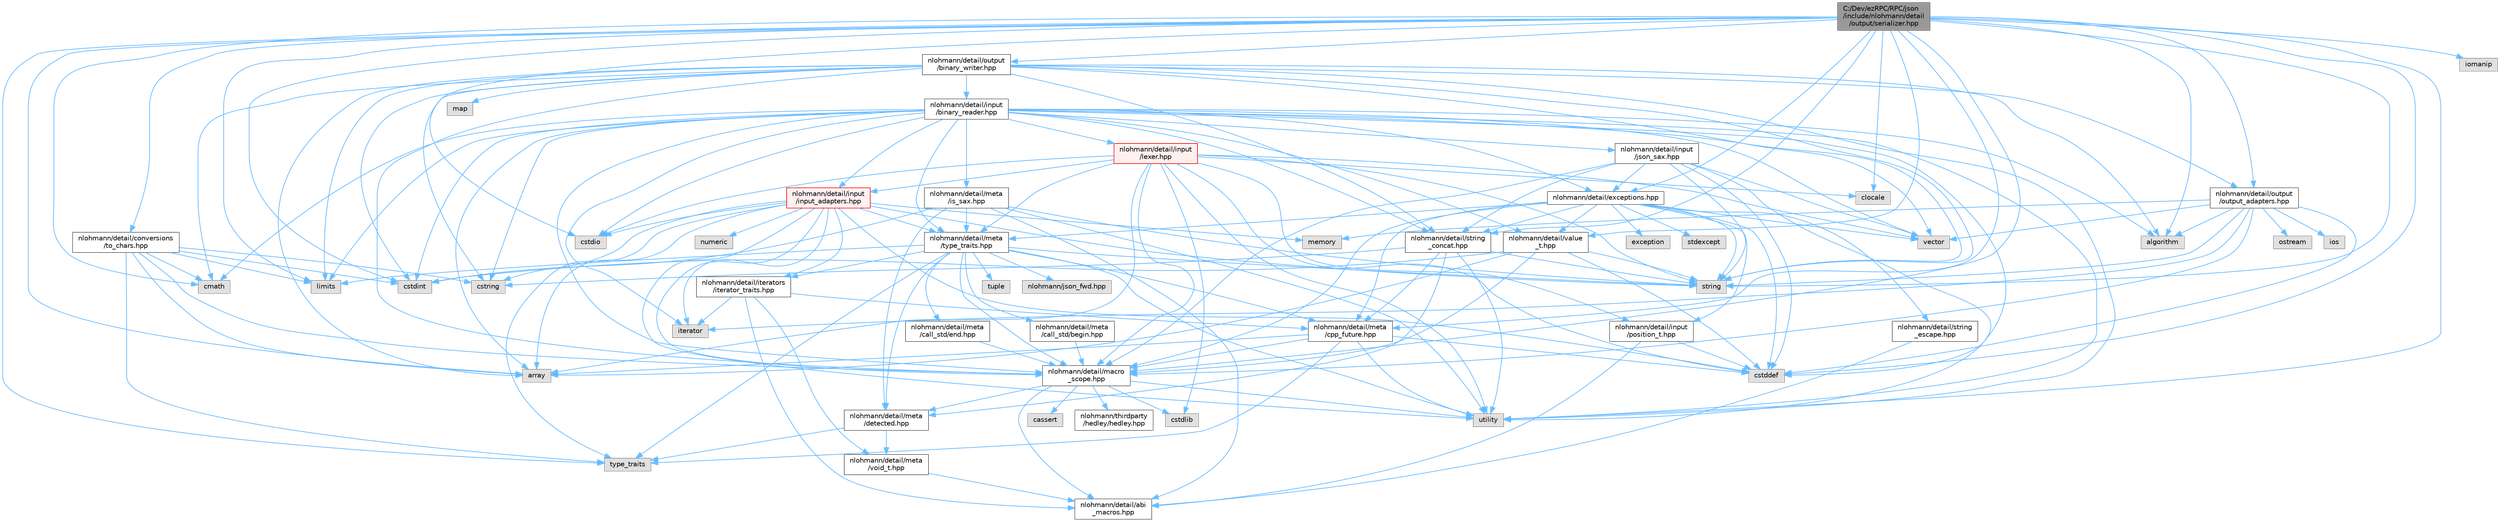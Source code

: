 digraph "C:/Dev/ezRPC/RPC/json/include/nlohmann/detail/output/serializer.hpp"
{
 // LATEX_PDF_SIZE
  bgcolor="transparent";
  edge [fontname=Helvetica,fontsize=10,labelfontname=Helvetica,labelfontsize=10];
  node [fontname=Helvetica,fontsize=10,shape=box,height=0.2,width=0.4];
  Node1 [id="Node000001",label="C:/Dev/ezRPC/RPC/json\l/include/nlohmann/detail\l/output/serializer.hpp",height=0.2,width=0.4,color="gray40", fillcolor="grey60", style="filled", fontcolor="black",tooltip=" "];
  Node1 -> Node2 [id="edge1_Node000001_Node000002",color="steelblue1",style="solid",tooltip=" "];
  Node2 [id="Node000002",label="algorithm",height=0.2,width=0.4,color="grey60", fillcolor="#E0E0E0", style="filled",tooltip=" "];
  Node1 -> Node3 [id="edge2_Node000001_Node000003",color="steelblue1",style="solid",tooltip=" "];
  Node3 [id="Node000003",label="array",height=0.2,width=0.4,color="grey60", fillcolor="#E0E0E0", style="filled",tooltip=" "];
  Node1 -> Node4 [id="edge3_Node000001_Node000004",color="steelblue1",style="solid",tooltip=" "];
  Node4 [id="Node000004",label="clocale",height=0.2,width=0.4,color="grey60", fillcolor="#E0E0E0", style="filled",tooltip=" "];
  Node1 -> Node5 [id="edge4_Node000001_Node000005",color="steelblue1",style="solid",tooltip=" "];
  Node5 [id="Node000005",label="cmath",height=0.2,width=0.4,color="grey60", fillcolor="#E0E0E0", style="filled",tooltip=" "];
  Node1 -> Node6 [id="edge5_Node000001_Node000006",color="steelblue1",style="solid",tooltip=" "];
  Node6 [id="Node000006",label="cstddef",height=0.2,width=0.4,color="grey60", fillcolor="#E0E0E0", style="filled",tooltip=" "];
  Node1 -> Node7 [id="edge6_Node000001_Node000007",color="steelblue1",style="solid",tooltip=" "];
  Node7 [id="Node000007",label="cstdint",height=0.2,width=0.4,color="grey60", fillcolor="#E0E0E0", style="filled",tooltip=" "];
  Node1 -> Node8 [id="edge7_Node000001_Node000008",color="steelblue1",style="solid",tooltip=" "];
  Node8 [id="Node000008",label="cstdio",height=0.2,width=0.4,color="grey60", fillcolor="#E0E0E0", style="filled",tooltip=" "];
  Node1 -> Node9 [id="edge8_Node000001_Node000009",color="steelblue1",style="solid",tooltip=" "];
  Node9 [id="Node000009",label="limits",height=0.2,width=0.4,color="grey60", fillcolor="#E0E0E0", style="filled",tooltip=" "];
  Node1 -> Node10 [id="edge9_Node000001_Node000010",color="steelblue1",style="solid",tooltip=" "];
  Node10 [id="Node000010",label="string",height=0.2,width=0.4,color="grey60", fillcolor="#E0E0E0", style="filled",tooltip=" "];
  Node1 -> Node11 [id="edge10_Node000001_Node000011",color="steelblue1",style="solid",tooltip=" "];
  Node11 [id="Node000011",label="iomanip",height=0.2,width=0.4,color="grey60", fillcolor="#E0E0E0", style="filled",tooltip=" "];
  Node1 -> Node12 [id="edge11_Node000001_Node000012",color="steelblue1",style="solid",tooltip=" "];
  Node12 [id="Node000012",label="type_traits",height=0.2,width=0.4,color="grey60", fillcolor="#E0E0E0", style="filled",tooltip=" "];
  Node1 -> Node13 [id="edge12_Node000001_Node000013",color="steelblue1",style="solid",tooltip=" "];
  Node13 [id="Node000013",label="utility",height=0.2,width=0.4,color="grey60", fillcolor="#E0E0E0", style="filled",tooltip=" "];
  Node1 -> Node14 [id="edge13_Node000001_Node000014",color="steelblue1",style="solid",tooltip=" "];
  Node14 [id="Node000014",label="nlohmann/detail/conversions\l/to_chars.hpp",height=0.2,width=0.4,color="grey40", fillcolor="white", style="filled",URL="$to__chars_8hpp.html",tooltip=" "];
  Node14 -> Node3 [id="edge14_Node000014_Node000003",color="steelblue1",style="solid",tooltip=" "];
  Node14 -> Node5 [id="edge15_Node000014_Node000005",color="steelblue1",style="solid",tooltip=" "];
  Node14 -> Node7 [id="edge16_Node000014_Node000007",color="steelblue1",style="solid",tooltip=" "];
  Node14 -> Node15 [id="edge17_Node000014_Node000015",color="steelblue1",style="solid",tooltip=" "];
  Node15 [id="Node000015",label="cstring",height=0.2,width=0.4,color="grey60", fillcolor="#E0E0E0", style="filled",tooltip=" "];
  Node14 -> Node9 [id="edge18_Node000014_Node000009",color="steelblue1",style="solid",tooltip=" "];
  Node14 -> Node12 [id="edge19_Node000014_Node000012",color="steelblue1",style="solid",tooltip=" "];
  Node14 -> Node16 [id="edge20_Node000014_Node000016",color="steelblue1",style="solid",tooltip=" "];
  Node16 [id="Node000016",label="nlohmann/detail/macro\l_scope.hpp",height=0.2,width=0.4,color="grey40", fillcolor="white", style="filled",URL="$macro__scope_8hpp.html",tooltip=" "];
  Node16 -> Node13 [id="edge21_Node000016_Node000013",color="steelblue1",style="solid",tooltip=" "];
  Node16 -> Node17 [id="edge22_Node000016_Node000017",color="steelblue1",style="solid",tooltip=" "];
  Node17 [id="Node000017",label="nlohmann/detail/meta\l/detected.hpp",height=0.2,width=0.4,color="grey40", fillcolor="white", style="filled",URL="$detected_8hpp.html",tooltip=" "];
  Node17 -> Node12 [id="edge23_Node000017_Node000012",color="steelblue1",style="solid",tooltip=" "];
  Node17 -> Node18 [id="edge24_Node000017_Node000018",color="steelblue1",style="solid",tooltip=" "];
  Node18 [id="Node000018",label="nlohmann/detail/meta\l/void_t.hpp",height=0.2,width=0.4,color="grey40", fillcolor="white", style="filled",URL="$void__t_8hpp.html",tooltip=" "];
  Node18 -> Node19 [id="edge25_Node000018_Node000019",color="steelblue1",style="solid",tooltip=" "];
  Node19 [id="Node000019",label="nlohmann/detail/abi\l_macros.hpp",height=0.2,width=0.4,color="grey40", fillcolor="white", style="filled",URL="$abi__macros_8hpp.html",tooltip=" "];
  Node16 -> Node20 [id="edge26_Node000016_Node000020",color="steelblue1",style="solid",tooltip=" "];
  Node20 [id="Node000020",label="nlohmann/thirdparty\l/hedley/hedley.hpp",height=0.2,width=0.4,color="grey40", fillcolor="white", style="filled",URL="$hedley_8hpp.html",tooltip=" "];
  Node16 -> Node19 [id="edge27_Node000016_Node000019",color="steelblue1",style="solid",tooltip=" "];
  Node16 -> Node21 [id="edge28_Node000016_Node000021",color="steelblue1",style="solid",tooltip=" "];
  Node21 [id="Node000021",label="cstdlib",height=0.2,width=0.4,color="grey60", fillcolor="#E0E0E0", style="filled",tooltip=" "];
  Node16 -> Node22 [id="edge29_Node000016_Node000022",color="steelblue1",style="solid",tooltip=" "];
  Node22 [id="Node000022",label="cassert",height=0.2,width=0.4,color="grey60", fillcolor="#E0E0E0", style="filled",tooltip=" "];
  Node1 -> Node23 [id="edge30_Node000001_Node000023",color="steelblue1",style="solid",tooltip=" "];
  Node23 [id="Node000023",label="nlohmann/detail/exceptions.hpp",height=0.2,width=0.4,color="grey40", fillcolor="white", style="filled",URL="$exceptions_8hpp.html",tooltip=" "];
  Node23 -> Node6 [id="edge31_Node000023_Node000006",color="steelblue1",style="solid",tooltip=" "];
  Node23 -> Node24 [id="edge32_Node000023_Node000024",color="steelblue1",style="solid",tooltip=" "];
  Node24 [id="Node000024",label="exception",height=0.2,width=0.4,color="grey60", fillcolor="#E0E0E0", style="filled",tooltip=" "];
  Node23 -> Node25 [id="edge33_Node000023_Node000025",color="steelblue1",style="solid",tooltip=" "];
  Node25 [id="Node000025",label="stdexcept",height=0.2,width=0.4,color="grey60", fillcolor="#E0E0E0", style="filled",tooltip=" "];
  Node23 -> Node10 [id="edge34_Node000023_Node000010",color="steelblue1",style="solid",tooltip=" "];
  Node23 -> Node26 [id="edge35_Node000023_Node000026",color="steelblue1",style="solid",tooltip=" "];
  Node26 [id="Node000026",label="vector",height=0.2,width=0.4,color="grey60", fillcolor="#E0E0E0", style="filled",tooltip=" "];
  Node23 -> Node27 [id="edge36_Node000023_Node000027",color="steelblue1",style="solid",tooltip=" "];
  Node27 [id="Node000027",label="nlohmann/detail/value\l_t.hpp",height=0.2,width=0.4,color="grey40", fillcolor="white", style="filled",URL="$value__t_8hpp.html",tooltip=" "];
  Node27 -> Node3 [id="edge37_Node000027_Node000003",color="steelblue1",style="solid",tooltip=" "];
  Node27 -> Node6 [id="edge38_Node000027_Node000006",color="steelblue1",style="solid",tooltip=" "];
  Node27 -> Node7 [id="edge39_Node000027_Node000007",color="steelblue1",style="solid",tooltip=" "];
  Node27 -> Node10 [id="edge40_Node000027_Node000010",color="steelblue1",style="solid",tooltip=" "];
  Node27 -> Node16 [id="edge41_Node000027_Node000016",color="steelblue1",style="solid",tooltip=" "];
  Node23 -> Node28 [id="edge42_Node000023_Node000028",color="steelblue1",style="solid",tooltip=" "];
  Node28 [id="Node000028",label="nlohmann/detail/string\l_escape.hpp",height=0.2,width=0.4,color="grey40", fillcolor="white", style="filled",URL="$string__escape_8hpp.html",tooltip=" "];
  Node28 -> Node19 [id="edge43_Node000028_Node000019",color="steelblue1",style="solid",tooltip=" "];
  Node23 -> Node29 [id="edge44_Node000023_Node000029",color="steelblue1",style="solid",tooltip=" "];
  Node29 [id="Node000029",label="nlohmann/detail/input\l/position_t.hpp",height=0.2,width=0.4,color="grey40", fillcolor="white", style="filled",URL="$position__t_8hpp.html",tooltip=" "];
  Node29 -> Node6 [id="edge45_Node000029_Node000006",color="steelblue1",style="solid",tooltip=" "];
  Node29 -> Node19 [id="edge46_Node000029_Node000019",color="steelblue1",style="solid",tooltip=" "];
  Node23 -> Node16 [id="edge47_Node000023_Node000016",color="steelblue1",style="solid",tooltip=" "];
  Node23 -> Node30 [id="edge48_Node000023_Node000030",color="steelblue1",style="solid",tooltip=" "];
  Node30 [id="Node000030",label="nlohmann/detail/meta\l/cpp_future.hpp",height=0.2,width=0.4,color="grey40", fillcolor="white", style="filled",URL="$cpp__future_8hpp.html",tooltip=" "];
  Node30 -> Node3 [id="edge49_Node000030_Node000003",color="steelblue1",style="solid",tooltip=" "];
  Node30 -> Node6 [id="edge50_Node000030_Node000006",color="steelblue1",style="solid",tooltip=" "];
  Node30 -> Node12 [id="edge51_Node000030_Node000012",color="steelblue1",style="solid",tooltip=" "];
  Node30 -> Node13 [id="edge52_Node000030_Node000013",color="steelblue1",style="solid",tooltip=" "];
  Node30 -> Node16 [id="edge53_Node000030_Node000016",color="steelblue1",style="solid",tooltip=" "];
  Node23 -> Node31 [id="edge54_Node000023_Node000031",color="steelblue1",style="solid",tooltip=" "];
  Node31 [id="Node000031",label="nlohmann/detail/meta\l/type_traits.hpp",height=0.2,width=0.4,color="grey40", fillcolor="white", style="filled",URL="$type__traits_8hpp.html",tooltip=" "];
  Node31 -> Node9 [id="edge55_Node000031_Node000009",color="steelblue1",style="solid",tooltip=" "];
  Node31 -> Node12 [id="edge56_Node000031_Node000012",color="steelblue1",style="solid",tooltip=" "];
  Node31 -> Node13 [id="edge57_Node000031_Node000013",color="steelblue1",style="solid",tooltip=" "];
  Node31 -> Node32 [id="edge58_Node000031_Node000032",color="steelblue1",style="solid",tooltip=" "];
  Node32 [id="Node000032",label="tuple",height=0.2,width=0.4,color="grey60", fillcolor="#E0E0E0", style="filled",tooltip=" "];
  Node31 -> Node10 [id="edge59_Node000031_Node000010",color="steelblue1",style="solid",tooltip=" "];
  Node31 -> Node33 [id="edge60_Node000031_Node000033",color="steelblue1",style="solid",tooltip=" "];
  Node33 [id="Node000033",label="nlohmann/detail/iterators\l/iterator_traits.hpp",height=0.2,width=0.4,color="grey40", fillcolor="white", style="filled",URL="$iterator__traits_8hpp.html",tooltip=" "];
  Node33 -> Node34 [id="edge61_Node000033_Node000034",color="steelblue1",style="solid",tooltip=" "];
  Node34 [id="Node000034",label="iterator",height=0.2,width=0.4,color="grey60", fillcolor="#E0E0E0", style="filled",tooltip=" "];
  Node33 -> Node19 [id="edge62_Node000033_Node000019",color="steelblue1",style="solid",tooltip=" "];
  Node33 -> Node18 [id="edge63_Node000033_Node000018",color="steelblue1",style="solid",tooltip=" "];
  Node33 -> Node30 [id="edge64_Node000033_Node000030",color="steelblue1",style="solid",tooltip=" "];
  Node31 -> Node16 [id="edge65_Node000031_Node000016",color="steelblue1",style="solid",tooltip=" "];
  Node31 -> Node35 [id="edge66_Node000031_Node000035",color="steelblue1",style="solid",tooltip=" "];
  Node35 [id="Node000035",label="nlohmann/detail/meta\l/call_std/begin.hpp",height=0.2,width=0.4,color="grey40", fillcolor="white", style="filled",URL="$begin_8hpp.html",tooltip=" "];
  Node35 -> Node16 [id="edge67_Node000035_Node000016",color="steelblue1",style="solid",tooltip=" "];
  Node31 -> Node36 [id="edge68_Node000031_Node000036",color="steelblue1",style="solid",tooltip=" "];
  Node36 [id="Node000036",label="nlohmann/detail/meta\l/call_std/end.hpp",height=0.2,width=0.4,color="grey40", fillcolor="white", style="filled",URL="$end_8hpp.html",tooltip=" "];
  Node36 -> Node16 [id="edge69_Node000036_Node000016",color="steelblue1",style="solid",tooltip=" "];
  Node31 -> Node30 [id="edge70_Node000031_Node000030",color="steelblue1",style="solid",tooltip=" "];
  Node31 -> Node17 [id="edge71_Node000031_Node000017",color="steelblue1",style="solid",tooltip=" "];
  Node31 -> Node37 [id="edge72_Node000031_Node000037",color="steelblue1",style="solid",tooltip=" "];
  Node37 [id="Node000037",label="nlohmann/json_fwd.hpp",height=0.2,width=0.4,color="grey60", fillcolor="#E0E0E0", style="filled",tooltip=" "];
  Node23 -> Node38 [id="edge73_Node000023_Node000038",color="steelblue1",style="solid",tooltip=" "];
  Node38 [id="Node000038",label="nlohmann/detail/string\l_concat.hpp",height=0.2,width=0.4,color="grey40", fillcolor="white", style="filled",URL="$string__concat_8hpp.html",tooltip=" "];
  Node38 -> Node15 [id="edge74_Node000038_Node000015",color="steelblue1",style="solid",tooltip=" "];
  Node38 -> Node10 [id="edge75_Node000038_Node000010",color="steelblue1",style="solid",tooltip=" "];
  Node38 -> Node13 [id="edge76_Node000038_Node000013",color="steelblue1",style="solid",tooltip=" "];
  Node38 -> Node30 [id="edge77_Node000038_Node000030",color="steelblue1",style="solid",tooltip=" "];
  Node38 -> Node17 [id="edge78_Node000038_Node000017",color="steelblue1",style="solid",tooltip=" "];
  Node1 -> Node16 [id="edge79_Node000001_Node000016",color="steelblue1",style="solid",tooltip=" "];
  Node1 -> Node30 [id="edge80_Node000001_Node000030",color="steelblue1",style="solid",tooltip=" "];
  Node1 -> Node39 [id="edge81_Node000001_Node000039",color="steelblue1",style="solid",tooltip=" "];
  Node39 [id="Node000039",label="nlohmann/detail/output\l/binary_writer.hpp",height=0.2,width=0.4,color="grey40", fillcolor="white", style="filled",URL="$binary__writer_8hpp.html",tooltip=" "];
  Node39 -> Node2 [id="edge82_Node000039_Node000002",color="steelblue1",style="solid",tooltip=" "];
  Node39 -> Node3 [id="edge83_Node000039_Node000003",color="steelblue1",style="solid",tooltip=" "];
  Node39 -> Node40 [id="edge84_Node000039_Node000040",color="steelblue1",style="solid",tooltip=" "];
  Node40 [id="Node000040",label="map",height=0.2,width=0.4,color="grey60", fillcolor="#E0E0E0", style="filled",tooltip=" "];
  Node39 -> Node5 [id="edge85_Node000039_Node000005",color="steelblue1",style="solid",tooltip=" "];
  Node39 -> Node7 [id="edge86_Node000039_Node000007",color="steelblue1",style="solid",tooltip=" "];
  Node39 -> Node15 [id="edge87_Node000039_Node000015",color="steelblue1",style="solid",tooltip=" "];
  Node39 -> Node9 [id="edge88_Node000039_Node000009",color="steelblue1",style="solid",tooltip=" "];
  Node39 -> Node10 [id="edge89_Node000039_Node000010",color="steelblue1",style="solid",tooltip=" "];
  Node39 -> Node13 [id="edge90_Node000039_Node000013",color="steelblue1",style="solid",tooltip=" "];
  Node39 -> Node26 [id="edge91_Node000039_Node000026",color="steelblue1",style="solid",tooltip=" "];
  Node39 -> Node41 [id="edge92_Node000039_Node000041",color="steelblue1",style="solid",tooltip=" "];
  Node41 [id="Node000041",label="nlohmann/detail/input\l/binary_reader.hpp",height=0.2,width=0.4,color="grey40", fillcolor="white", style="filled",URL="$binary__reader_8hpp.html",tooltip=" "];
  Node41 -> Node2 [id="edge93_Node000041_Node000002",color="steelblue1",style="solid",tooltip=" "];
  Node41 -> Node3 [id="edge94_Node000041_Node000003",color="steelblue1",style="solid",tooltip=" "];
  Node41 -> Node5 [id="edge95_Node000041_Node000005",color="steelblue1",style="solid",tooltip=" "];
  Node41 -> Node6 [id="edge96_Node000041_Node000006",color="steelblue1",style="solid",tooltip=" "];
  Node41 -> Node7 [id="edge97_Node000041_Node000007",color="steelblue1",style="solid",tooltip=" "];
  Node41 -> Node8 [id="edge98_Node000041_Node000008",color="steelblue1",style="solid",tooltip=" "];
  Node41 -> Node15 [id="edge99_Node000041_Node000015",color="steelblue1",style="solid",tooltip=" "];
  Node41 -> Node34 [id="edge100_Node000041_Node000034",color="steelblue1",style="solid",tooltip=" "];
  Node41 -> Node9 [id="edge101_Node000041_Node000009",color="steelblue1",style="solid",tooltip=" "];
  Node41 -> Node10 [id="edge102_Node000041_Node000010",color="steelblue1",style="solid",tooltip=" "];
  Node41 -> Node13 [id="edge103_Node000041_Node000013",color="steelblue1",style="solid",tooltip=" "];
  Node41 -> Node26 [id="edge104_Node000041_Node000026",color="steelblue1",style="solid",tooltip=" "];
  Node41 -> Node23 [id="edge105_Node000041_Node000023",color="steelblue1",style="solid",tooltip=" "];
  Node41 -> Node42 [id="edge106_Node000041_Node000042",color="steelblue1",style="solid",tooltip=" "];
  Node42 [id="Node000042",label="nlohmann/detail/input\l/input_adapters.hpp",height=0.2,width=0.4,color="red", fillcolor="#FFF0F0", style="filled",URL="$input__adapters_8hpp.html",tooltip=" "];
  Node42 -> Node3 [id="edge107_Node000042_Node000003",color="steelblue1",style="solid",tooltip=" "];
  Node42 -> Node6 [id="edge108_Node000042_Node000006",color="steelblue1",style="solid",tooltip=" "];
  Node42 -> Node15 [id="edge109_Node000042_Node000015",color="steelblue1",style="solid",tooltip=" "];
  Node42 -> Node34 [id="edge110_Node000042_Node000034",color="steelblue1",style="solid",tooltip=" "];
  Node42 -> Node43 [id="edge111_Node000042_Node000043",color="steelblue1",style="solid",tooltip=" "];
  Node43 [id="Node000043",label="memory",height=0.2,width=0.4,color="grey60", fillcolor="#E0E0E0", style="filled",tooltip=" "];
  Node42 -> Node44 [id="edge112_Node000042_Node000044",color="steelblue1",style="solid",tooltip=" "];
  Node44 [id="Node000044",label="numeric",height=0.2,width=0.4,color="grey60", fillcolor="#E0E0E0", style="filled",tooltip=" "];
  Node42 -> Node10 [id="edge113_Node000042_Node000010",color="steelblue1",style="solid",tooltip=" "];
  Node42 -> Node12 [id="edge114_Node000042_Node000012",color="steelblue1",style="solid",tooltip=" "];
  Node42 -> Node13 [id="edge115_Node000042_Node000013",color="steelblue1",style="solid",tooltip=" "];
  Node42 -> Node8 [id="edge116_Node000042_Node000008",color="steelblue1",style="solid",tooltip=" "];
  Node42 -> Node33 [id="edge117_Node000042_Node000033",color="steelblue1",style="solid",tooltip=" "];
  Node42 -> Node16 [id="edge118_Node000042_Node000016",color="steelblue1",style="solid",tooltip=" "];
  Node42 -> Node31 [id="edge119_Node000042_Node000031",color="steelblue1",style="solid",tooltip=" "];
  Node41 -> Node46 [id="edge120_Node000041_Node000046",color="steelblue1",style="solid",tooltip=" "];
  Node46 [id="Node000046",label="nlohmann/detail/input\l/json_sax.hpp",height=0.2,width=0.4,color="grey40", fillcolor="white", style="filled",URL="$json__sax_8hpp.html",tooltip=" "];
  Node46 -> Node6 [id="edge121_Node000046_Node000006",color="steelblue1",style="solid",tooltip=" "];
  Node46 -> Node10 [id="edge122_Node000046_Node000010",color="steelblue1",style="solid",tooltip=" "];
  Node46 -> Node13 [id="edge123_Node000046_Node000013",color="steelblue1",style="solid",tooltip=" "];
  Node46 -> Node26 [id="edge124_Node000046_Node000026",color="steelblue1",style="solid",tooltip=" "];
  Node46 -> Node23 [id="edge125_Node000046_Node000023",color="steelblue1",style="solid",tooltip=" "];
  Node46 -> Node16 [id="edge126_Node000046_Node000016",color="steelblue1",style="solid",tooltip=" "];
  Node46 -> Node38 [id="edge127_Node000046_Node000038",color="steelblue1",style="solid",tooltip=" "];
  Node41 -> Node47 [id="edge128_Node000041_Node000047",color="steelblue1",style="solid",tooltip=" "];
  Node47 [id="Node000047",label="nlohmann/detail/input\l/lexer.hpp",height=0.2,width=0.4,color="red", fillcolor="#FFF0F0", style="filled",URL="$lexer_8hpp.html",tooltip=" "];
  Node47 -> Node3 [id="edge129_Node000047_Node000003",color="steelblue1",style="solid",tooltip=" "];
  Node47 -> Node4 [id="edge130_Node000047_Node000004",color="steelblue1",style="solid",tooltip=" "];
  Node47 -> Node6 [id="edge131_Node000047_Node000006",color="steelblue1",style="solid",tooltip=" "];
  Node47 -> Node8 [id="edge132_Node000047_Node000008",color="steelblue1",style="solid",tooltip=" "];
  Node47 -> Node21 [id="edge133_Node000047_Node000021",color="steelblue1",style="solid",tooltip=" "];
  Node47 -> Node10 [id="edge134_Node000047_Node000010",color="steelblue1",style="solid",tooltip=" "];
  Node47 -> Node13 [id="edge135_Node000047_Node000013",color="steelblue1",style="solid",tooltip=" "];
  Node47 -> Node26 [id="edge136_Node000047_Node000026",color="steelblue1",style="solid",tooltip=" "];
  Node47 -> Node42 [id="edge137_Node000047_Node000042",color="steelblue1",style="solid",tooltip=" "];
  Node47 -> Node29 [id="edge138_Node000047_Node000029",color="steelblue1",style="solid",tooltip=" "];
  Node47 -> Node16 [id="edge139_Node000047_Node000016",color="steelblue1",style="solid",tooltip=" "];
  Node47 -> Node31 [id="edge140_Node000047_Node000031",color="steelblue1",style="solid",tooltip=" "];
  Node41 -> Node16 [id="edge141_Node000041_Node000016",color="steelblue1",style="solid",tooltip=" "];
  Node41 -> Node49 [id="edge142_Node000041_Node000049",color="steelblue1",style="solid",tooltip=" "];
  Node49 [id="Node000049",label="nlohmann/detail/meta\l/is_sax.hpp",height=0.2,width=0.4,color="grey40", fillcolor="white", style="filled",URL="$is__sax_8hpp.html",tooltip=" "];
  Node49 -> Node7 [id="edge143_Node000049_Node000007",color="steelblue1",style="solid",tooltip=" "];
  Node49 -> Node13 [id="edge144_Node000049_Node000013",color="steelblue1",style="solid",tooltip=" "];
  Node49 -> Node10 [id="edge145_Node000049_Node000010",color="steelblue1",style="solid",tooltip=" "];
  Node49 -> Node19 [id="edge146_Node000049_Node000019",color="steelblue1",style="solid",tooltip=" "];
  Node49 -> Node17 [id="edge147_Node000049_Node000017",color="steelblue1",style="solid",tooltip=" "];
  Node49 -> Node31 [id="edge148_Node000049_Node000031",color="steelblue1",style="solid",tooltip=" "];
  Node41 -> Node31 [id="edge149_Node000041_Node000031",color="steelblue1",style="solid",tooltip=" "];
  Node41 -> Node38 [id="edge150_Node000041_Node000038",color="steelblue1",style="solid",tooltip=" "];
  Node41 -> Node27 [id="edge151_Node000041_Node000027",color="steelblue1",style="solid",tooltip=" "];
  Node39 -> Node16 [id="edge152_Node000039_Node000016",color="steelblue1",style="solid",tooltip=" "];
  Node39 -> Node50 [id="edge153_Node000039_Node000050",color="steelblue1",style="solid",tooltip=" "];
  Node50 [id="Node000050",label="nlohmann/detail/output\l/output_adapters.hpp",height=0.2,width=0.4,color="grey40", fillcolor="white", style="filled",URL="$output__adapters_8hpp.html",tooltip=" "];
  Node50 -> Node2 [id="edge154_Node000050_Node000002",color="steelblue1",style="solid",tooltip=" "];
  Node50 -> Node6 [id="edge155_Node000050_Node000006",color="steelblue1",style="solid",tooltip=" "];
  Node50 -> Node34 [id="edge156_Node000050_Node000034",color="steelblue1",style="solid",tooltip=" "];
  Node50 -> Node43 [id="edge157_Node000050_Node000043",color="steelblue1",style="solid",tooltip=" "];
  Node50 -> Node10 [id="edge158_Node000050_Node000010",color="steelblue1",style="solid",tooltip=" "];
  Node50 -> Node26 [id="edge159_Node000050_Node000026",color="steelblue1",style="solid",tooltip=" "];
  Node50 -> Node51 [id="edge160_Node000050_Node000051",color="steelblue1",style="solid",tooltip=" "];
  Node51 [id="Node000051",label="ios",height=0.2,width=0.4,color="grey60", fillcolor="#E0E0E0", style="filled",tooltip=" "];
  Node50 -> Node52 [id="edge161_Node000050_Node000052",color="steelblue1",style="solid",tooltip=" "];
  Node52 [id="Node000052",label="ostream",height=0.2,width=0.4,color="grey60", fillcolor="#E0E0E0", style="filled",tooltip=" "];
  Node50 -> Node16 [id="edge162_Node000050_Node000016",color="steelblue1",style="solid",tooltip=" "];
  Node39 -> Node38 [id="edge163_Node000039_Node000038",color="steelblue1",style="solid",tooltip=" "];
  Node1 -> Node50 [id="edge164_Node000001_Node000050",color="steelblue1",style="solid",tooltip=" "];
  Node1 -> Node38 [id="edge165_Node000001_Node000038",color="steelblue1",style="solid",tooltip=" "];
  Node1 -> Node27 [id="edge166_Node000001_Node000027",color="steelblue1",style="solid",tooltip=" "];
}
